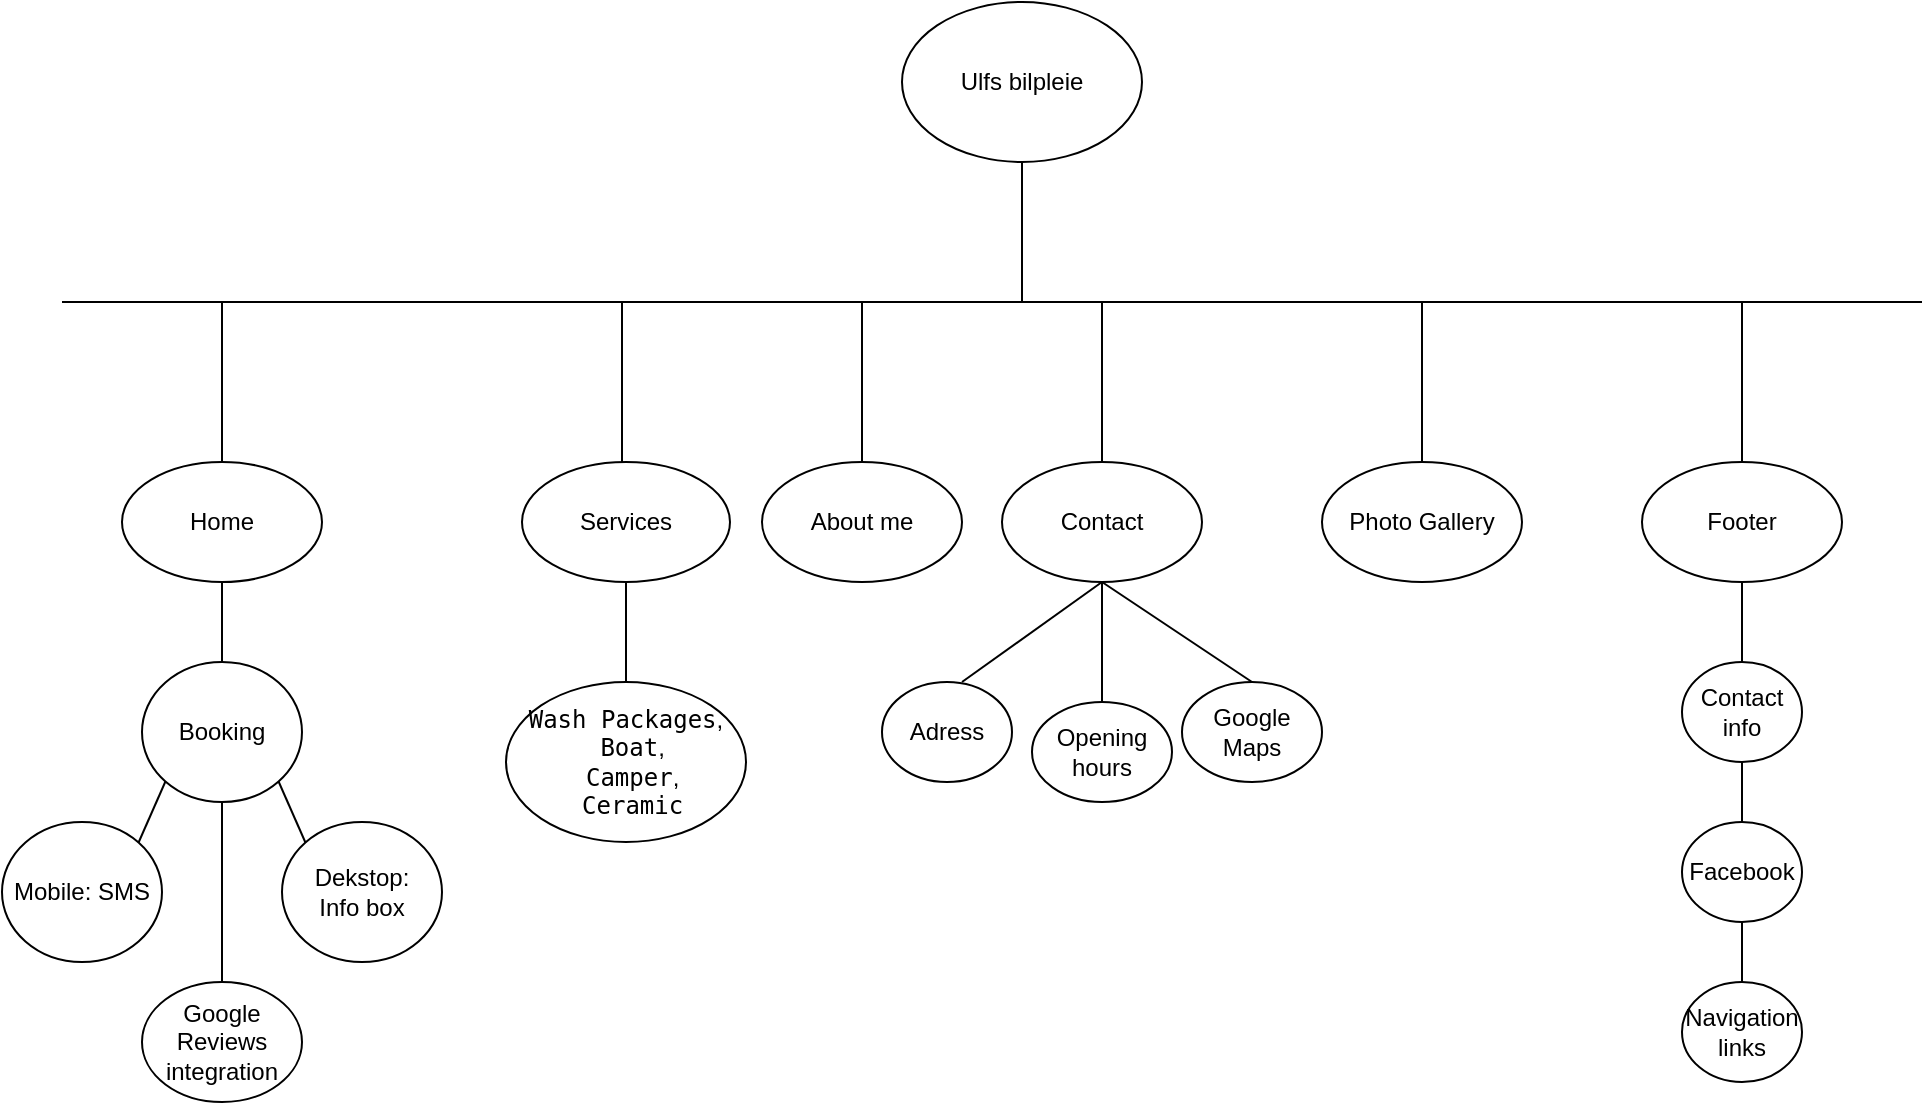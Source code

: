 <mxfile version="26.2.2">
  <diagram name="Page-1" id="8ZTztaC-nekQpCpnFmyh">
    <mxGraphModel dx="1044" dy="562" grid="1" gridSize="10" guides="1" tooltips="1" connect="1" arrows="1" fold="1" page="1" pageScale="1" pageWidth="827" pageHeight="1169" math="0" shadow="0">
      <root>
        <mxCell id="0" />
        <mxCell id="1" parent="0" />
        <mxCell id="CD4meWqE8EMx-fC7VgAC-1" value="Ulfs bilpleie" style="ellipse;whiteSpace=wrap;html=1;" vertex="1" parent="1">
          <mxGeometry x="500" y="370" width="120" height="80" as="geometry" />
        </mxCell>
        <mxCell id="CD4meWqE8EMx-fC7VgAC-2" value="" style="endArrow=none;html=1;rounded=0;" edge="1" parent="1">
          <mxGeometry width="50" height="50" relative="1" as="geometry">
            <mxPoint x="200" y="520" as="sourcePoint" />
            <mxPoint x="760" y="520" as="targetPoint" />
          </mxGeometry>
        </mxCell>
        <mxCell id="CD4meWqE8EMx-fC7VgAC-5" value="Services" style="ellipse;whiteSpace=wrap;html=1;" vertex="1" parent="1">
          <mxGeometry x="310" y="600" width="104" height="60" as="geometry" />
        </mxCell>
        <mxCell id="CD4meWqE8EMx-fC7VgAC-7" value="About me" style="ellipse;whiteSpace=wrap;html=1;" vertex="1" parent="1">
          <mxGeometry x="430" y="600" width="100" height="60" as="geometry" />
        </mxCell>
        <mxCell id="CD4meWqE8EMx-fC7VgAC-8" value="" style="endArrow=none;html=1;rounded=0;entryX=0.5;entryY=0;entryDx=0;entryDy=0;" edge="1" parent="1">
          <mxGeometry width="50" height="50" relative="1" as="geometry">
            <mxPoint x="600" y="520" as="sourcePoint" />
            <mxPoint x="600" y="600" as="targetPoint" />
          </mxGeometry>
        </mxCell>
        <mxCell id="CD4meWqE8EMx-fC7VgAC-9" value="Contact" style="ellipse;whiteSpace=wrap;html=1;" vertex="1" parent="1">
          <mxGeometry x="550" y="600" width="100" height="60" as="geometry" />
        </mxCell>
        <mxCell id="CD4meWqE8EMx-fC7VgAC-10" value="" style="endArrow=none;html=1;rounded=0;entryX=0.5;entryY=0;entryDx=0;entryDy=0;" edge="1" parent="1">
          <mxGeometry width="50" height="50" relative="1" as="geometry">
            <mxPoint x="760" y="520" as="sourcePoint" />
            <mxPoint x="760" y="600" as="targetPoint" />
          </mxGeometry>
        </mxCell>
        <mxCell id="CD4meWqE8EMx-fC7VgAC-11" value="Photo Gallery" style="ellipse;whiteSpace=wrap;html=1;" vertex="1" parent="1">
          <mxGeometry x="710" y="600" width="100" height="60" as="geometry" />
        </mxCell>
        <mxCell id="CD4meWqE8EMx-fC7VgAC-15" value="" style="endArrow=none;html=1;rounded=0;exitX=0.5;exitY=1;exitDx=0;exitDy=0;entryX=0.5;entryY=0;entryDx=0;entryDy=0;" edge="1" parent="1" target="CD4meWqE8EMx-fC7VgAC-16">
          <mxGeometry width="50" height="50" relative="1" as="geometry">
            <mxPoint x="600" y="660" as="sourcePoint" />
            <mxPoint x="600" y="720" as="targetPoint" />
          </mxGeometry>
        </mxCell>
        <mxCell id="CD4meWqE8EMx-fC7VgAC-16" value="Google Maps" style="ellipse;whiteSpace=wrap;html=1;" vertex="1" parent="1">
          <mxGeometry x="640" y="710" width="70" height="50" as="geometry" />
        </mxCell>
        <mxCell id="CD4meWqE8EMx-fC7VgAC-17" value="" style="endArrow=none;html=1;rounded=0;entryX=0.5;entryY=0;entryDx=0;entryDy=0;" edge="1" parent="1" target="CD4meWqE8EMx-fC7VgAC-7">
          <mxGeometry width="50" height="50" relative="1" as="geometry">
            <mxPoint x="480" y="520" as="sourcePoint" />
            <mxPoint x="440" y="600" as="targetPoint" />
          </mxGeometry>
        </mxCell>
        <mxCell id="CD4meWqE8EMx-fC7VgAC-20" value="Home" style="ellipse;whiteSpace=wrap;html=1;" vertex="1" parent="1">
          <mxGeometry x="110" y="600" width="100" height="60" as="geometry" />
        </mxCell>
        <mxCell id="CD4meWqE8EMx-fC7VgAC-22" value="Booking" style="ellipse;whiteSpace=wrap;html=1;" vertex="1" parent="1">
          <mxGeometry x="120" y="700" width="80" height="70" as="geometry" />
        </mxCell>
        <mxCell id="CD4meWqE8EMx-fC7VgAC-23" value="" style="endArrow=none;html=1;rounded=0;" edge="1" parent="1">
          <mxGeometry width="50" height="50" relative="1" as="geometry">
            <mxPoint x="760" y="520" as="sourcePoint" />
            <mxPoint x="880" y="520" as="targetPoint" />
          </mxGeometry>
        </mxCell>
        <mxCell id="CD4meWqE8EMx-fC7VgAC-24" value="" style="endArrow=none;html=1;rounded=0;" edge="1" parent="1">
          <mxGeometry width="50" height="50" relative="1" as="geometry">
            <mxPoint x="920" y="520" as="sourcePoint" />
            <mxPoint x="920" y="600" as="targetPoint" />
          </mxGeometry>
        </mxCell>
        <mxCell id="CD4meWqE8EMx-fC7VgAC-25" value="" style="endArrow=none;html=1;rounded=0;" edge="1" parent="1">
          <mxGeometry width="50" height="50" relative="1" as="geometry">
            <mxPoint x="880" y="520" as="sourcePoint" />
            <mxPoint x="1010" y="520" as="targetPoint" />
          </mxGeometry>
        </mxCell>
        <mxCell id="CD4meWqE8EMx-fC7VgAC-26" value="Footer" style="ellipse;whiteSpace=wrap;html=1;" vertex="1" parent="1">
          <mxGeometry x="870" y="600" width="100" height="60" as="geometry" />
        </mxCell>
        <mxCell id="CD4meWqE8EMx-fC7VgAC-27" value="Contact info" style="ellipse;whiteSpace=wrap;html=1;" vertex="1" parent="1">
          <mxGeometry x="890" y="700" width="60" height="50" as="geometry" />
        </mxCell>
        <mxCell id="CD4meWqE8EMx-fC7VgAC-28" value="Facebook" style="ellipse;whiteSpace=wrap;html=1;" vertex="1" parent="1">
          <mxGeometry x="890" y="780" width="60" height="50" as="geometry" />
        </mxCell>
        <mxCell id="CD4meWqE8EMx-fC7VgAC-29" value="Navigation links" style="ellipse;whiteSpace=wrap;html=1;" vertex="1" parent="1">
          <mxGeometry x="890" y="860" width="60" height="50" as="geometry" />
        </mxCell>
        <mxCell id="CD4meWqE8EMx-fC7VgAC-30" value="" style="endArrow=none;html=1;rounded=0;exitX=0.5;exitY=1;exitDx=0;exitDy=0;entryX=0.5;entryY=0;entryDx=0;entryDy=0;" edge="1" parent="1" source="CD4meWqE8EMx-fC7VgAC-26" target="CD4meWqE8EMx-fC7VgAC-27">
          <mxGeometry width="50" height="50" relative="1" as="geometry">
            <mxPoint x="390" y="660" as="sourcePoint" />
            <mxPoint x="800" y="690" as="targetPoint" />
          </mxGeometry>
        </mxCell>
        <mxCell id="CD4meWqE8EMx-fC7VgAC-31" value="" style="endArrow=none;html=1;rounded=0;exitX=0.5;exitY=1;exitDx=0;exitDy=0;entryX=0.5;entryY=0;entryDx=0;entryDy=0;" edge="1" parent="1" source="CD4meWqE8EMx-fC7VgAC-27" target="CD4meWqE8EMx-fC7VgAC-28">
          <mxGeometry width="50" height="50" relative="1" as="geometry">
            <mxPoint x="390" y="660" as="sourcePoint" />
            <mxPoint x="440" y="610" as="targetPoint" />
          </mxGeometry>
        </mxCell>
        <mxCell id="CD4meWqE8EMx-fC7VgAC-32" value="" style="endArrow=none;html=1;rounded=0;exitX=0.5;exitY=1;exitDx=0;exitDy=0;entryX=0.5;entryY=0;entryDx=0;entryDy=0;" edge="1" parent="1" source="CD4meWqE8EMx-fC7VgAC-28" target="CD4meWqE8EMx-fC7VgAC-29">
          <mxGeometry width="50" height="50" relative="1" as="geometry">
            <mxPoint x="390" y="660" as="sourcePoint" />
            <mxPoint x="440" y="610" as="targetPoint" />
          </mxGeometry>
        </mxCell>
        <mxCell id="CD4meWqE8EMx-fC7VgAC-34" value="" style="endArrow=none;html=1;rounded=0;" edge="1" parent="1">
          <mxGeometry width="50" height="50" relative="1" as="geometry">
            <mxPoint x="200" y="520" as="sourcePoint" />
            <mxPoint x="80" y="520" as="targetPoint" />
          </mxGeometry>
        </mxCell>
        <mxCell id="CD4meWqE8EMx-fC7VgAC-35" value="" style="endArrow=none;html=1;rounded=0;" edge="1" parent="1" target="CD4meWqE8EMx-fC7VgAC-20">
          <mxGeometry width="50" height="50" relative="1" as="geometry">
            <mxPoint x="160" y="520" as="sourcePoint" />
            <mxPoint x="590" y="610" as="targetPoint" />
          </mxGeometry>
        </mxCell>
        <mxCell id="CD4meWqE8EMx-fC7VgAC-36" value="" style="endArrow=none;html=1;rounded=0;exitX=0.5;exitY=1;exitDx=0;exitDy=0;entryX=0.5;entryY=0;entryDx=0;entryDy=0;" edge="1" parent="1" source="CD4meWqE8EMx-fC7VgAC-20" target="CD4meWqE8EMx-fC7VgAC-22">
          <mxGeometry width="50" height="50" relative="1" as="geometry">
            <mxPoint x="540" y="660" as="sourcePoint" />
            <mxPoint x="590" y="610" as="targetPoint" />
          </mxGeometry>
        </mxCell>
        <mxCell id="CD4meWqE8EMx-fC7VgAC-37" value="Dekstop: &lt;br&gt;Info box" style="ellipse;whiteSpace=wrap;html=1;" vertex="1" parent="1">
          <mxGeometry x="190" y="780" width="80" height="70" as="geometry" />
        </mxCell>
        <mxCell id="CD4meWqE8EMx-fC7VgAC-38" value="" style="endArrow=none;html=1;rounded=0;exitX=0.5;exitY=1;exitDx=0;exitDy=0;" edge="1" parent="1" source="CD4meWqE8EMx-fC7VgAC-1">
          <mxGeometry width="50" height="50" relative="1" as="geometry">
            <mxPoint x="540" y="680" as="sourcePoint" />
            <mxPoint x="560" y="520" as="targetPoint" />
          </mxGeometry>
        </mxCell>
        <mxCell id="CD4meWqE8EMx-fC7VgAC-39" value="Mobile: SMS" style="ellipse;whiteSpace=wrap;html=1;" vertex="1" parent="1">
          <mxGeometry x="50" y="780" width="80" height="70" as="geometry" />
        </mxCell>
        <mxCell id="CD4meWqE8EMx-fC7VgAC-40" value="" style="endArrow=none;html=1;rounded=0;exitX=1;exitY=1;exitDx=0;exitDy=0;entryX=0;entryY=0;entryDx=0;entryDy=0;" edge="1" parent="1" source="CD4meWqE8EMx-fC7VgAC-22" target="CD4meWqE8EMx-fC7VgAC-37">
          <mxGeometry width="50" height="50" relative="1" as="geometry">
            <mxPoint x="540" y="680" as="sourcePoint" />
            <mxPoint x="590" y="630" as="targetPoint" />
          </mxGeometry>
        </mxCell>
        <mxCell id="CD4meWqE8EMx-fC7VgAC-41" value="" style="endArrow=none;html=1;rounded=0;exitX=0;exitY=1;exitDx=0;exitDy=0;entryX=1;entryY=0;entryDx=0;entryDy=0;" edge="1" parent="1" source="CD4meWqE8EMx-fC7VgAC-22" target="CD4meWqE8EMx-fC7VgAC-39">
          <mxGeometry width="50" height="50" relative="1" as="geometry">
            <mxPoint x="540" y="680" as="sourcePoint" />
            <mxPoint x="590" y="630" as="targetPoint" />
          </mxGeometry>
        </mxCell>
        <mxCell id="CD4meWqE8EMx-fC7VgAC-42" value="Google Reviews integration" style="ellipse;whiteSpace=wrap;html=1;" vertex="1" parent="1">
          <mxGeometry x="120" y="860" width="80" height="60" as="geometry" />
        </mxCell>
        <mxCell id="CD4meWqE8EMx-fC7VgAC-43" value="" style="endArrow=none;html=1;rounded=0;exitX=0.5;exitY=1;exitDx=0;exitDy=0;entryX=0.5;entryY=0;entryDx=0;entryDy=0;" edge="1" parent="1" source="CD4meWqE8EMx-fC7VgAC-22" target="CD4meWqE8EMx-fC7VgAC-42">
          <mxGeometry width="50" height="50" relative="1" as="geometry">
            <mxPoint x="540" y="680" as="sourcePoint" />
            <mxPoint x="590" y="630" as="targetPoint" />
          </mxGeometry>
        </mxCell>
        <mxCell id="CD4meWqE8EMx-fC7VgAC-44" value="" style="endArrow=none;html=1;rounded=0;" edge="1" parent="1">
          <mxGeometry width="50" height="50" relative="1" as="geometry">
            <mxPoint x="360" y="520" as="sourcePoint" />
            <mxPoint x="360" y="600" as="targetPoint" />
          </mxGeometry>
        </mxCell>
        <mxCell id="CD4meWqE8EMx-fC7VgAC-45" value="&lt;code data-end=&quot;2075&quot; data-start=&quot;2060&quot;&gt;Wash Packages&lt;/code&gt;,&lt;br&gt;&amp;nbsp;&amp;nbsp;&lt;code data-end=&quot;2083&quot; data-start=&quot;2077&quot;&gt;Boat&lt;/code&gt;,&lt;br&gt;&amp;nbsp;&amp;nbsp;&lt;code data-end=&quot;2093&quot; data-start=&quot;2085&quot;&gt;Camper&lt;/code&gt;,&lt;br&gt;&amp;nbsp;&amp;nbsp;&lt;code data-end=&quot;2104&quot; data-start=&quot;2095&quot;&gt;Ceramic&lt;/code&gt;" style="ellipse;whiteSpace=wrap;html=1;" vertex="1" parent="1">
          <mxGeometry x="302" y="710" width="120" height="80" as="geometry" />
        </mxCell>
        <mxCell id="CD4meWqE8EMx-fC7VgAC-46" value="" style="endArrow=none;html=1;rounded=0;exitX=0.5;exitY=1;exitDx=0;exitDy=0;entryX=0.5;entryY=0;entryDx=0;entryDy=0;" edge="1" parent="1" source="CD4meWqE8EMx-fC7VgAC-5" target="CD4meWqE8EMx-fC7VgAC-45">
          <mxGeometry width="50" height="50" relative="1" as="geometry">
            <mxPoint x="510" y="680" as="sourcePoint" />
            <mxPoint x="560" y="630" as="targetPoint" />
          </mxGeometry>
        </mxCell>
        <mxCell id="CD4meWqE8EMx-fC7VgAC-48" value="Opening hours" style="ellipse;whiteSpace=wrap;html=1;" vertex="1" parent="1">
          <mxGeometry x="565" y="720" width="70" height="50" as="geometry" />
        </mxCell>
        <mxCell id="CD4meWqE8EMx-fC7VgAC-49" value="" style="endArrow=none;html=1;rounded=0;exitX=0.5;exitY=1;exitDx=0;exitDy=0;entryX=0.5;entryY=0;entryDx=0;entryDy=0;" edge="1" parent="1" source="CD4meWqE8EMx-fC7VgAC-9" target="CD4meWqE8EMx-fC7VgAC-48">
          <mxGeometry width="50" height="50" relative="1" as="geometry">
            <mxPoint x="510" y="680" as="sourcePoint" />
            <mxPoint x="560" y="630" as="targetPoint" />
          </mxGeometry>
        </mxCell>
        <mxCell id="CD4meWqE8EMx-fC7VgAC-50" value="" style="endArrow=none;html=1;rounded=0;" edge="1" parent="1">
          <mxGeometry width="50" height="50" relative="1" as="geometry">
            <mxPoint x="530" y="710" as="sourcePoint" />
            <mxPoint x="600" y="660" as="targetPoint" />
          </mxGeometry>
        </mxCell>
        <mxCell id="CD4meWqE8EMx-fC7VgAC-51" value="Adress" style="ellipse;whiteSpace=wrap;html=1;" vertex="1" parent="1">
          <mxGeometry x="490" y="710" width="65" height="50" as="geometry" />
        </mxCell>
      </root>
    </mxGraphModel>
  </diagram>
</mxfile>
